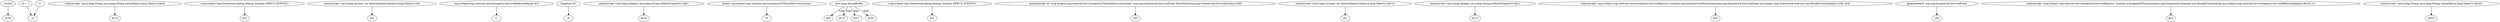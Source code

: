 digraph g {
0[label="r41[i3]"]
1[label="$r39"]
0->1[label=""]
2[label="i3 + 1"]
3[label="i3"]
2->3[label=""]
4[label="staticinvoke <java.lang.String: java.lang.String valueOf(java.lang.Object)>($r9)"]
5[label="$r10"]
4->5[label=""]
6[label="<org.eclipse.osgi.framework.debug.Debug: boolean DEBUG_EVENTS>"]
7[label="$z3"]
6->7[label=""]
8[label="staticinvoke <java.lang.System: int identityHashCode(java.lang.Object)>(r0)"]
9[label="$i2"]
8->9[label=""]
10[label="(org.eclipse.osgi.internal.serviceregistry.ServiceReferenceImpl) $r2"]
11[label="r1"]
10->11[label=""]
12[label="lengthof r41"]
13[label="i0"]
12->13[label=""]
14[label="staticinvoke <java.lang.Integer: java.lang.String toHexString(int)>($i2)"]
15[label="$r25"]
14->15[label=""]
16[label="@this: org.eclipse.osgi.internal.serviceregistry.FilteredServiceListener"]
17[label="r0"]
16->17[label=""]
18[label="java.lang.StringBuffer"]
19[label="$r6"]
18->19[label="type"]
20[label="$r15"]
18->20[label="type"]
21[label="<org.eclipse.osgi.framework.debug.Debug: boolean DEBUG_EVENTS>"]
22[label="$z1"]
21->22[label=""]
23[label="specialinvoke r0.<org.eclipse.osgi.internal.serviceregistry.FilteredServiceListener: org.osgi.framework.ServiceEvent filterMatch(org.osgi.framework.ServiceEvent)>(r40)"]
24[label="r43"]
23->24[label=""]
25[label="staticinvoke <java.lang.System: int identityHashCode(java.lang.Object)>($r12)"]
26[label="$i1"]
25->26[label=""]
27[label="staticinvoke <java.lang.Integer: java.lang.String toHexString(int)>($i1)"]
28[label="$r13"]
27->28[label=""]
29[label="staticinvoke <org.eclipse.osgi.internal.serviceregistry.ServiceRegistry: boolean hasListenServicePermission(org.osgi.framework.ServiceEvent,org.eclipse.osgi.framework.internal.core.BundleContextImpl)>(r40, $r4)"]
30[label="$z0"]
29->30[label=""]
31[label="@parameter0: org.osgi.framework.ServiceEvent"]
32[label="r40"]
31->32[label=""]
33[label="0"]
33->3[label=""]
34[label="staticinvoke <org.eclipse.osgi.internal.serviceregistry.ServiceRegistry: boolean isAssignableTo(org.eclipse.osgi.framework.internal.core.BundleContextImpl,org.eclipse.osgi.internal.serviceregistry.ServiceReferenceImpl)>($r19, r1)"]
35[label="$z4"]
34->35[label=""]
36[label="$r27"]
18->36[label="type"]
37[label="$r20"]
18->37[label="type"]
38[label="staticinvoke <java.lang.String: java.lang.String valueOf(java.lang.Object)>($r22)"]
39[label="$r23"]
38->39[label=""]
}